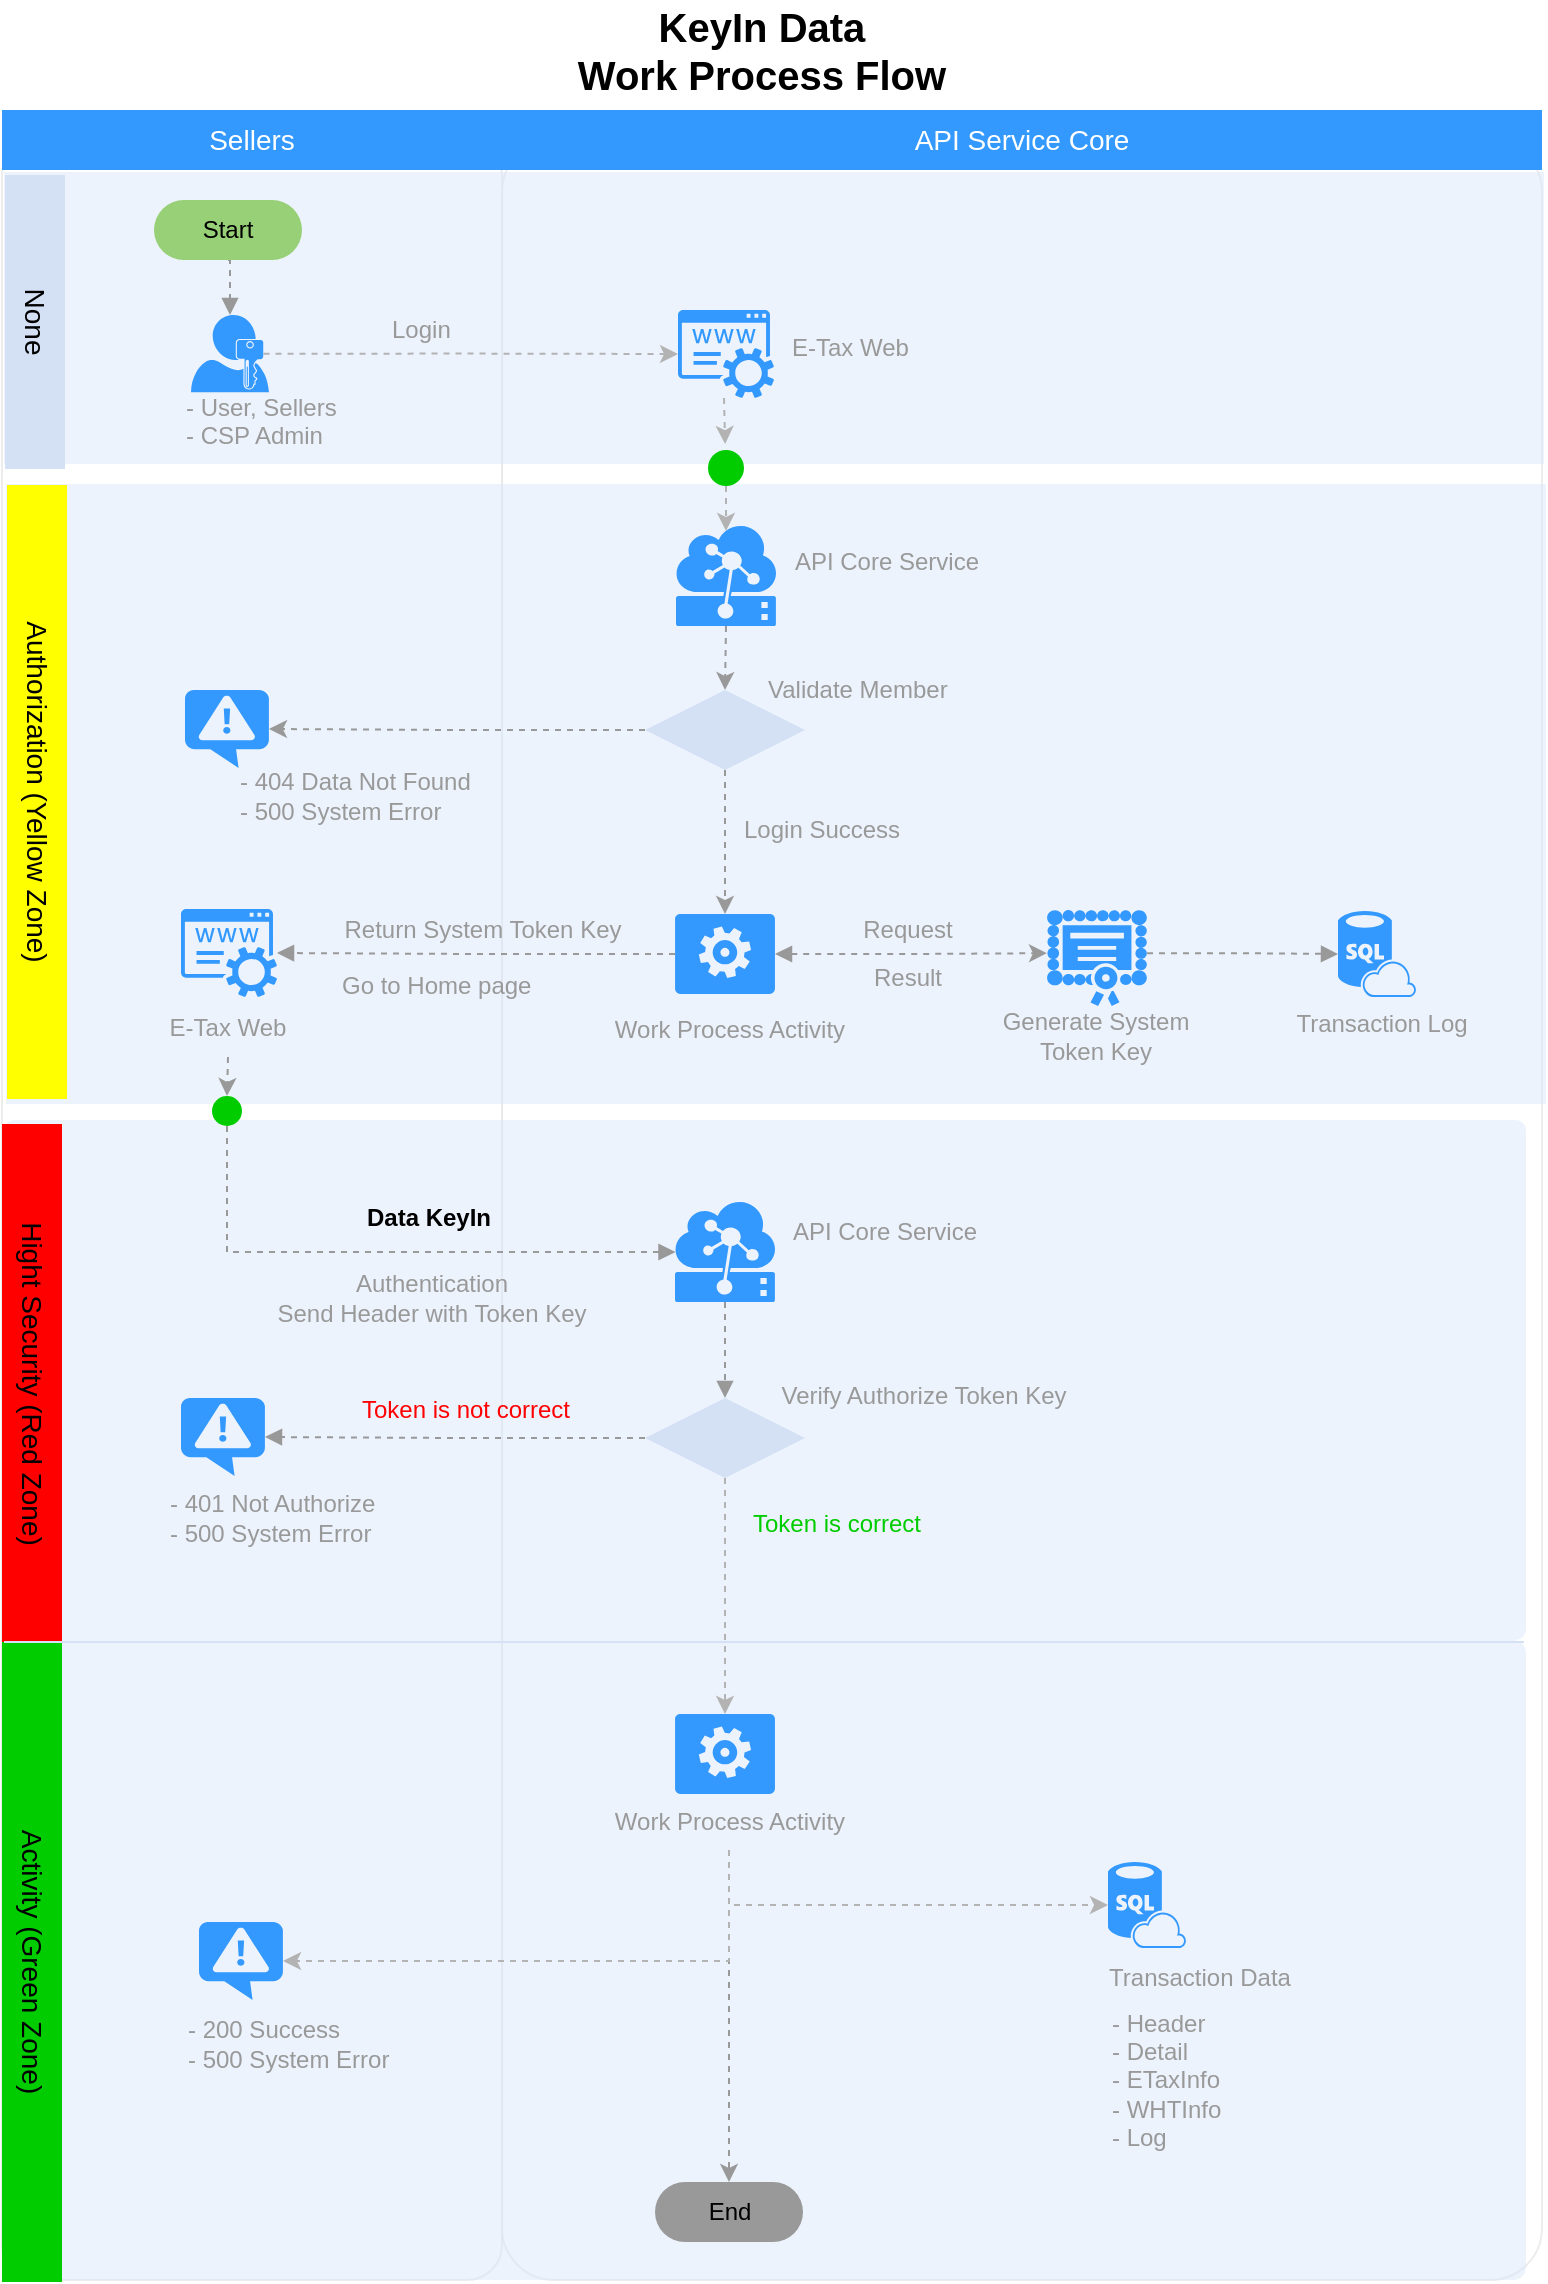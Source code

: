 <mxfile version="10.8.0" type="github"><diagram id="sG8xc5JFjJOHP6B5CX7v" name="Page-1"><mxGraphModel dx="825" dy="670" grid="1" gridSize="10" guides="1" tooltips="1" connect="1" arrows="1" fold="1" page="1" pageScale="1" pageWidth="827" pageHeight="1169" math="0" shadow="0"><root><mxCell id="0"/><mxCell id="1" parent="0"/><mxCell id="oGahyvVpYtA64wqIF5Fg-1" value="" style="rounded=1;whiteSpace=wrap;html=1;strokeColor=#E6E6E6;strokeWidth=1;fillColor=#FFFFFF;fontFamily=Helvetica;fontSize=14;fontColor=#FFB366;opacity=75;verticalAlign=top;fontStyle=1;arcSize=5;" parent="1" vertex="1"><mxGeometry x="290" y="80" width="520" height="1070" as="geometry"/></mxCell><mxCell id="oGahyvVpYtA64wqIF5Fg-2" value="" style="rounded=1;whiteSpace=wrap;html=1;strokeColor=#E6E6E6;strokeWidth=1;fillColor=#FFFFFF;fontFamily=Helvetica;fontSize=14;fontColor=#FFB366;opacity=75;verticalAlign=top;fontStyle=1;arcSize=7;" parent="1" vertex="1"><mxGeometry x="40" y="80" width="250" height="1070" as="geometry"/></mxCell><mxCell id="oGahyvVpYtA64wqIF5Fg-4" value="" style="rounded=1;whiteSpace=wrap;html=1;strokeColor=none;strokeWidth=1;fillColor=#dae8fc;fontSize=12;align=center;arcSize=2;opacity=50;" parent="1" vertex="1"><mxGeometry x="41" y="830" width="761" height="320" as="geometry"/></mxCell><mxCell id="oGahyvVpYtA64wqIF5Fg-5" value="" style="rounded=1;whiteSpace=wrap;html=1;strokeColor=none;strokeWidth=1;fillColor=#dae8fc;fontSize=12;align=center;arcSize=2;opacity=50;" parent="1" vertex="1"><mxGeometry x="41" y="570" width="761" height="260" as="geometry"/></mxCell><mxCell id="oGahyvVpYtA64wqIF5Fg-7" value="KeyIn Data&lt;br&gt;Work Process Flow" style="text;html=1;strokeColor=none;fillColor=none;align=center;verticalAlign=middle;whiteSpace=wrap;rounded=0;fontStyle=1;fontSize=20;" parent="1" vertex="1"><mxGeometry x="290" y="10" width="260" height="50" as="geometry"/></mxCell><mxCell id="oGahyvVpYtA64wqIF5Fg-8" style="edgeStyle=orthogonalEdgeStyle;rounded=0;orthogonalLoop=1;jettySize=auto;html=1;exitX=0.5;exitY=1;exitDx=0;exitDy=0;exitPerimeter=0;entryX=0.5;entryY=0;entryDx=0;entryDy=0;dashed=1;startArrow=none;startFill=0;endArrow=block;endFill=1;strokeColor=#999999;" parent="1" source="oGahyvVpYtA64wqIF5Fg-9" target="oGahyvVpYtA64wqIF5Fg-44" edge="1"><mxGeometry relative="1" as="geometry"/></mxCell><mxCell id="oGahyvVpYtA64wqIF5Fg-9" value="" style="shadow=0;dashed=0;html=1;strokeColor=none;labelPosition=center;verticalLabelPosition=bottom;verticalAlign=top;align=center;shape=mxgraph.mscae.cloud.iot_edge;fillColor=#3399FF;pointerEvents=1;fontSize=12;fontColor=#999999;" parent="1" vertex="1"><mxGeometry x="376.5" y="611" width="50" height="50" as="geometry"/></mxCell><mxCell id="oGahyvVpYtA64wqIF5Fg-10" value="" style="verticalLabelPosition=bottom;html=1;verticalAlign=top;align=center;strokeColor=none;fillColor=#3399FF;shape=mxgraph.azure.notification_topic;fontSize=12;fontColor=#999999;" parent="1" vertex="1"><mxGeometry x="129.5" y="709" width="42" height="39" as="geometry"/></mxCell><mxCell id="oGahyvVpYtA64wqIF5Fg-11" value="- 401 Not Authorize&lt;br&gt;- 500 System Error&lt;br&gt;" style="text;html=1;strokeColor=none;fillColor=none;align=left;verticalAlign=middle;whiteSpace=wrap;rounded=0;fontSize=12;fontColor=#999999;" parent="1" vertex="1"><mxGeometry x="122" y="742" width="143" height="54" as="geometry"/></mxCell><mxCell id="oGahyvVpYtA64wqIF5Fg-40" style="edgeStyle=orthogonalEdgeStyle;rounded=0;orthogonalLoop=1;jettySize=auto;html=1;exitX=0.5;exitY=1;exitDx=0;exitDy=0;entryX=0.005;entryY=0.5;entryDx=0;entryDy=0;dashed=1;startArrow=none;startFill=0;endArrow=block;endFill=1;strokeColor=#999999;entryPerimeter=0;" parent="1" source="WbGO0gZK_UnIdL3cxMLw-36" target="oGahyvVpYtA64wqIF5Fg-9" edge="1"><mxGeometry relative="1" as="geometry"><mxPoint x="368" y="622" as="targetPoint"/><mxPoint x="150" y="580" as="sourcePoint"/></mxGeometry></mxCell><mxCell id="oGahyvVpYtA64wqIF5Fg-43" style="edgeStyle=orthogonalEdgeStyle;rounded=0;orthogonalLoop=1;jettySize=auto;html=1;exitX=0;exitY=0.5;exitDx=0;exitDy=0;entryX=1;entryY=0.5;entryDx=0;entryDy=0;entryPerimeter=0;dashed=1;startArrow=none;startFill=0;endArrow=block;endFill=1;strokeColor=#999999;" parent="1" source="oGahyvVpYtA64wqIF5Fg-44" target="oGahyvVpYtA64wqIF5Fg-10" edge="1"><mxGeometry relative="1" as="geometry"/></mxCell><mxCell id="oGahyvVpYtA64wqIF5Fg-93" style="edgeStyle=orthogonalEdgeStyle;rounded=0;orthogonalLoop=1;jettySize=auto;html=1;exitX=0.5;exitY=1;exitDx=0;exitDy=0;entryX=0.5;entryY=0;entryDx=0;entryDy=0;entryPerimeter=0;dashed=1;strokeColor=#B3B3B3;fontColor=#97D077;" parent="1" source="oGahyvVpYtA64wqIF5Fg-44" target="oGahyvVpYtA64wqIF5Fg-77" edge="1"><mxGeometry relative="1" as="geometry"/></mxCell><mxCell id="oGahyvVpYtA64wqIF5Fg-44" value="" style="rhombus;whiteSpace=wrap;html=1;strokeColor=none;strokeWidth=1;fillColor=#D4E1F5;fontSize=12;fontColor=#999999;align=left;" parent="1" vertex="1"><mxGeometry x="361.5" y="709" width="80" height="40" as="geometry"/></mxCell><mxCell id="oGahyvVpYtA64wqIF5Fg-45" value="Data KeyIn&lt;br&gt;" style="text;html=1;strokeColor=none;fillColor=none;align=center;verticalAlign=middle;whiteSpace=wrap;rounded=0;fontSize=12;fontColor=#000000;fontStyle=1" parent="1" vertex="1"><mxGeometry x="157" y="602" width="193" height="34" as="geometry"/></mxCell><mxCell id="oGahyvVpYtA64wqIF5Fg-46" value="API Core Service" style="text;html=1;strokeColor=none;fillColor=none;align=center;verticalAlign=middle;whiteSpace=wrap;rounded=0;fontSize=12;fontColor=#999999;" parent="1" vertex="1"><mxGeometry x="431" y="611.5" width="101" height="29" as="geometry"/></mxCell><mxCell id="oGahyvVpYtA64wqIF5Fg-47" value="Token is correct" style="text;html=1;strokeColor=none;fillColor=none;align=center;verticalAlign=middle;whiteSpace=wrap;rounded=0;fontSize=12;fontColor=#00CC00;" parent="1" vertex="1"><mxGeometry x="407" y="757.5" width="101" height="29" as="geometry"/></mxCell><mxCell id="oGahyvVpYtA64wqIF5Fg-48" value="Verify Authorize Token Key" style="text;html=1;strokeColor=none;fillColor=none;align=center;verticalAlign=middle;whiteSpace=wrap;rounded=0;fontSize=12;fontColor=#999999;" parent="1" vertex="1"><mxGeometry x="421" y="693" width="160" height="29" as="geometry"/></mxCell><mxCell id="oGahyvVpYtA64wqIF5Fg-49" value="Token is not correct" style="text;html=1;strokeColor=none;fillColor=none;align=center;verticalAlign=middle;whiteSpace=wrap;rounded=0;fontSize=12;fontColor=#FF0000;" parent="1" vertex="1"><mxGeometry x="210" y="700" width="124" height="29" as="geometry"/></mxCell><mxCell id="oGahyvVpYtA64wqIF5Fg-58" value="End" style="rounded=1;whiteSpace=wrap;html=1;fontColor=#000000;align=center;arcSize=50;labelBackgroundColor=none;fillColor=#999999;strokeColor=none;" parent="1" vertex="1"><mxGeometry x="366.5" y="1101" width="74" height="30" as="geometry"/></mxCell><mxCell id="oGahyvVpYtA64wqIF5Fg-63" value="Hight Security (Red Zone)" style="whiteSpace=wrap;html=1;dashed=1;strokeColor=none;strokeWidth=2;fillColor=#FF0000;fontFamily=Helvetica;fontSize=14;fontColor=#000000;fontStyle=0;rotation=90;" parent="1" vertex="1"><mxGeometry x="-75" y="687" width="260" height="30" as="geometry"/></mxCell><mxCell id="oGahyvVpYtA64wqIF5Fg-75" value="Activity (Green Zone)" style="whiteSpace=wrap;html=1;dashed=1;strokeColor=none;strokeWidth=2;fillColor=#00CC00;fontFamily=Helvetica;fontSize=14;fontColor=#000000;fontStyle=0;rotation=90;" parent="1" vertex="1"><mxGeometry x="-105" y="976" width="320" height="30" as="geometry"/></mxCell><mxCell id="oGahyvVpYtA64wqIF5Fg-76" value="" style="group" parent="1" vertex="1" connectable="0"><mxGeometry x="323.5" y="867" width="160" height="68" as="geometry"/></mxCell><mxCell id="oGahyvVpYtA64wqIF5Fg-77" value="" style="verticalLabelPosition=bottom;html=1;verticalAlign=top;align=center;strokeColor=none;fillColor=#3399FF;shape=mxgraph.azure.worker_role;fontSize=12;fontColor=#999999;" parent="oGahyvVpYtA64wqIF5Fg-76" vertex="1"><mxGeometry x="53" width="50" height="40" as="geometry"/></mxCell><mxCell id="oGahyvVpYtA64wqIF5Fg-78" value="Work Process Activity&lt;br&gt;" style="text;html=1;strokeColor=none;fillColor=none;align=center;verticalAlign=middle;whiteSpace=wrap;rounded=0;fontSize=12;fontColor=#999999;" parent="oGahyvVpYtA64wqIF5Fg-76" vertex="1"><mxGeometry y="39" width="160" height="29" as="geometry"/></mxCell><mxCell id="oGahyvVpYtA64wqIF5Fg-79" style="edgeStyle=orthogonalEdgeStyle;rounded=0;orthogonalLoop=1;jettySize=auto;html=1;exitX=0.5;exitY=1;exitDx=0;exitDy=0;entryX=0.5;entryY=0;entryDx=0;entryDy=0;strokeColor=#999999;dashed=1;" parent="1" source="oGahyvVpYtA64wqIF5Fg-78" target="oGahyvVpYtA64wqIF5Fg-58" edge="1"><mxGeometry relative="1" as="geometry"/></mxCell><mxCell id="oGahyvVpYtA64wqIF5Fg-81" value="Sellers" style="whiteSpace=wrap;html=1;dashed=1;strokeColor=none;strokeWidth=2;fillColor=#3399FF;fontFamily=Helvetica;fontSize=14;fontColor=#FFFFFF;fontStyle=0" parent="1" vertex="1"><mxGeometry x="40" y="65" width="250" height="30" as="geometry"/></mxCell><mxCell id="oGahyvVpYtA64wqIF5Fg-82" value="API Service Core" style="whiteSpace=wrap;html=1;dashed=1;strokeColor=none;strokeWidth=2;fillColor=#3399FF;fontFamily=Helvetica;fontSize=14;fontColor=#FFFFFF;fontStyle=0" parent="1" vertex="1"><mxGeometry x="290" y="65" width="520" height="30" as="geometry"/></mxCell><mxCell id="oGahyvVpYtA64wqIF5Fg-84" value="Authentication&lt;br&gt;Send Header with Token Key" style="text;html=1;strokeColor=none;fillColor=none;align=center;verticalAlign=middle;whiteSpace=wrap;rounded=0;fontSize=12;fontColor=#999999;" parent="1" vertex="1"><mxGeometry x="170" y="641" width="170" height="35" as="geometry"/></mxCell><mxCell id="oGahyvVpYtA64wqIF5Fg-85" value="" style="endArrow=none;html=1;strokeColor=#D4E1F5;fontColor=#000000;" parent="1" edge="1"><mxGeometry width="50" height="50" relative="1" as="geometry"><mxPoint x="41" y="831" as="sourcePoint"/><mxPoint x="801" y="831" as="targetPoint"/></mxGeometry></mxCell><mxCell id="oGahyvVpYtA64wqIF5Fg-86" value="Transaction Data" style="text;html=1;strokeColor=none;fillColor=none;align=center;verticalAlign=middle;whiteSpace=wrap;rounded=0;fontSize=12;fontColor=#999999;" parent="1" vertex="1"><mxGeometry x="584.5" y="984" width="108" height="29" as="geometry"/></mxCell><mxCell id="oGahyvVpYtA64wqIF5Fg-87" value="" style="verticalLabelPosition=bottom;html=1;verticalAlign=top;align=center;strokeColor=none;fillColor=#3399FF;shape=mxgraph.azure.sql_database_sql_azure;fontSize=12;fontColor=#999999;" parent="1" vertex="1"><mxGeometry x="593" y="941" width="39" height="43" as="geometry"/></mxCell><mxCell id="oGahyvVpYtA64wqIF5Fg-88" value="- Header&lt;br&gt;- Detail&lt;br&gt;- ETaxInfo&lt;br&gt;- WHTInfo&lt;br&gt;- Log&lt;br&gt;" style="text;html=1;strokeColor=none;fillColor=none;align=left;verticalAlign=middle;whiteSpace=wrap;rounded=0;fontSize=12;fontColor=#999999;" parent="1" vertex="1"><mxGeometry x="593" y="1013" width="103" height="74" as="geometry"/></mxCell><mxCell id="oGahyvVpYtA64wqIF5Fg-89" value="" style="verticalLabelPosition=bottom;html=1;verticalAlign=top;align=center;strokeColor=none;fillColor=#3399FF;shape=mxgraph.azure.notification_topic;fontSize=12;fontColor=#999999;" parent="1" vertex="1"><mxGeometry x="138.5" y="971" width="42" height="39" as="geometry"/></mxCell><mxCell id="oGahyvVpYtA64wqIF5Fg-90" value="- 200 Success&lt;br&gt;- 500 System Error&lt;br&gt;" style="text;html=1;strokeColor=none;fillColor=none;align=left;verticalAlign=middle;whiteSpace=wrap;rounded=0;fontSize=12;fontColor=#999999;" parent="1" vertex="1"><mxGeometry x="131" y="1003" width="143" height="57" as="geometry"/></mxCell><mxCell id="oGahyvVpYtA64wqIF5Fg-94" style="edgeStyle=orthogonalEdgeStyle;rounded=0;orthogonalLoop=1;jettySize=auto;html=1;exitX=0.5;exitY=1;exitDx=0;exitDy=0;entryX=0;entryY=0.5;entryDx=0;entryDy=0;entryPerimeter=0;dashed=1;strokeColor=#B3B3B3;fontColor=#97D077;" parent="1" source="oGahyvVpYtA64wqIF5Fg-78" target="oGahyvVpYtA64wqIF5Fg-87" edge="1"><mxGeometry relative="1" as="geometry"><Array as="points"><mxPoint x="404" y="963"/></Array></mxGeometry></mxCell><mxCell id="oGahyvVpYtA64wqIF5Fg-95" style="edgeStyle=orthogonalEdgeStyle;rounded=0;orthogonalLoop=1;jettySize=auto;html=1;exitX=0.5;exitY=1;exitDx=0;exitDy=0;entryX=1;entryY=0.5;entryDx=0;entryDy=0;entryPerimeter=0;dashed=1;strokeColor=#B3B3B3;fontColor=#97D077;" parent="1" source="oGahyvVpYtA64wqIF5Fg-78" target="oGahyvVpYtA64wqIF5Fg-89" edge="1"><mxGeometry relative="1" as="geometry"/></mxCell><mxCell id="WbGO0gZK_UnIdL3cxMLw-1" value="" style="rounded=1;whiteSpace=wrap;html=1;strokeColor=none;strokeWidth=1;fillColor=#dae8fc;fontSize=12;align=center;arcSize=0;opacity=50;" vertex="1" parent="1"><mxGeometry x="41" y="96" width="770" height="146" as="geometry"/></mxCell><mxCell id="WbGO0gZK_UnIdL3cxMLw-2" value="" style="rounded=1;whiteSpace=wrap;html=1;strokeColor=none;strokeWidth=1;fillColor=#dae8fc;fontSize=12;align=center;arcSize=0;opacity=50;" vertex="1" parent="1"><mxGeometry x="42" y="252" width="770" height="310" as="geometry"/></mxCell><mxCell id="WbGO0gZK_UnIdL3cxMLw-3" value="Login" style="text;html=1;strokeColor=none;fillColor=none;align=left;verticalAlign=middle;whiteSpace=wrap;rounded=0;fontSize=12;fontColor=#999999;" vertex="1" parent="1"><mxGeometry x="233" y="165" width="59" height="20" as="geometry"/></mxCell><mxCell id="WbGO0gZK_UnIdL3cxMLw-4" value="" style="group" vertex="1" connectable="0" parent="1"><mxGeometry x="677" y="455.5" width="108" height="79" as="geometry"/></mxCell><mxCell id="WbGO0gZK_UnIdL3cxMLw-5" value="" style="group" vertex="1" connectable="0" parent="WbGO0gZK_UnIdL3cxMLw-4"><mxGeometry width="108" height="79" as="geometry"/></mxCell><mxCell id="WbGO0gZK_UnIdL3cxMLw-6" value="Transaction Log" style="text;html=1;strokeColor=none;fillColor=none;align=center;verticalAlign=middle;whiteSpace=wrap;rounded=0;fontSize=12;fontColor=#999999;" vertex="1" parent="WbGO0gZK_UnIdL3cxMLw-5"><mxGeometry x="-1" y="52" width="108" height="29" as="geometry"/></mxCell><mxCell id="WbGO0gZK_UnIdL3cxMLw-7" value="" style="verticalLabelPosition=bottom;html=1;verticalAlign=top;align=center;strokeColor=none;fillColor=#3399FF;shape=mxgraph.azure.sql_database_sql_azure;fontSize=12;fontColor=#999999;" vertex="1" parent="WbGO0gZK_UnIdL3cxMLw-5"><mxGeometry x="31" y="10" width="39" height="43" as="geometry"/></mxCell><mxCell id="WbGO0gZK_UnIdL3cxMLw-8" style="edgeStyle=orthogonalEdgeStyle;rounded=0;orthogonalLoop=1;jettySize=auto;html=1;exitX=0.5;exitY=1;exitDx=0;exitDy=0;exitPerimeter=0;entryX=0.5;entryY=0;entryDx=0;entryDy=0;dashed=1;strokeColor=#999999;" edge="1" parent="1" source="WbGO0gZK_UnIdL3cxMLw-9" target="WbGO0gZK_UnIdL3cxMLw-32"><mxGeometry relative="1" as="geometry"/></mxCell><mxCell id="WbGO0gZK_UnIdL3cxMLw-9" value="" style="shadow=0;dashed=0;html=1;strokeColor=none;labelPosition=center;verticalLabelPosition=bottom;verticalAlign=top;align=center;shape=mxgraph.mscae.cloud.iot_edge;fillColor=#3399FF;pointerEvents=1;fontSize=12;fontColor=#999999;" vertex="1" parent="1"><mxGeometry x="377" y="273" width="50" height="50" as="geometry"/></mxCell><mxCell id="WbGO0gZK_UnIdL3cxMLw-10" value="API Core Service" style="text;html=1;strokeColor=none;fillColor=none;align=center;verticalAlign=middle;whiteSpace=wrap;rounded=0;fontSize=12;fontColor=#999999;" vertex="1" parent="1"><mxGeometry x="432" y="276.5" width="101" height="29" as="geometry"/></mxCell><mxCell id="WbGO0gZK_UnIdL3cxMLw-11" value="" style="group" vertex="1" connectable="0" parent="1"><mxGeometry x="323.5" y="467" width="160" height="72" as="geometry"/></mxCell><mxCell id="WbGO0gZK_UnIdL3cxMLw-12" value="" style="verticalLabelPosition=bottom;html=1;verticalAlign=top;align=center;strokeColor=none;fillColor=#3399FF;shape=mxgraph.azure.worker_role;fontSize=12;fontColor=#999999;" vertex="1" parent="WbGO0gZK_UnIdL3cxMLw-11"><mxGeometry x="53" width="50" height="40" as="geometry"/></mxCell><mxCell id="WbGO0gZK_UnIdL3cxMLw-13" value="Work Process Activity&lt;br&gt;" style="text;html=1;strokeColor=none;fillColor=none;align=center;verticalAlign=middle;whiteSpace=wrap;rounded=0;fontSize=12;fontColor=#999999;" vertex="1" parent="WbGO0gZK_UnIdL3cxMLw-11"><mxGeometry y="43" width="160" height="29" as="geometry"/></mxCell><mxCell id="WbGO0gZK_UnIdL3cxMLw-14" value="" style="group" vertex="1" connectable="0" parent="1"><mxGeometry x="529.5" y="458.5" width="114" height="81" as="geometry"/></mxCell><mxCell id="WbGO0gZK_UnIdL3cxMLw-15" value="" style="group" vertex="1" connectable="0" parent="WbGO0gZK_UnIdL3cxMLw-14"><mxGeometry width="114" height="81" as="geometry"/></mxCell><mxCell id="WbGO0gZK_UnIdL3cxMLw-16" value="Generate System Token Key&lt;br&gt;" style="text;html=1;strokeColor=none;fillColor=none;align=center;verticalAlign=middle;whiteSpace=wrap;rounded=0;fontSize=12;fontColor=#999999;" vertex="1" parent="WbGO0gZK_UnIdL3cxMLw-15"><mxGeometry y="54" width="114" height="30" as="geometry"/></mxCell><mxCell id="WbGO0gZK_UnIdL3cxMLw-17" value="" style="pointerEvents=1;shadow=0;dashed=0;html=1;strokeColor=none;labelPosition=center;verticalLabelPosition=bottom;verticalAlign=top;align=center;shape=mxgraph.mscae.intune.inventory_license;fillColor=#3399FF;fontSize=14;" vertex="1" parent="WbGO0gZK_UnIdL3cxMLw-14"><mxGeometry x="33" y="6.5" width="50" height="48" as="geometry"/></mxCell><mxCell id="WbGO0gZK_UnIdL3cxMLw-18" style="edgeStyle=orthogonalEdgeStyle;rounded=0;orthogonalLoop=1;jettySize=auto;html=1;exitX=1;exitY=0.5;exitDx=0;exitDy=0;exitPerimeter=0;entryX=0;entryY=0.45;entryDx=0;entryDy=0;entryPerimeter=0;dashed=1;strokeColor=#999999;startArrow=block;startFill=1;" edge="1" parent="1" source="WbGO0gZK_UnIdL3cxMLw-12" target="WbGO0gZK_UnIdL3cxMLw-17"><mxGeometry relative="1" as="geometry"/></mxCell><mxCell id="WbGO0gZK_UnIdL3cxMLw-19" value="Request" style="text;html=1;strokeColor=none;fillColor=none;align=center;verticalAlign=middle;whiteSpace=wrap;rounded=0;fontSize=12;fontColor=#999999;" vertex="1" parent="1"><mxGeometry x="463" y="465" width="60" height="20" as="geometry"/></mxCell><mxCell id="WbGO0gZK_UnIdL3cxMLw-20" value="Result" style="text;html=1;strokeColor=none;fillColor=none;align=center;verticalAlign=middle;whiteSpace=wrap;rounded=0;fontSize=12;fontColor=#999999;" vertex="1" parent="1"><mxGeometry x="463" y="489" width="60" height="20" as="geometry"/></mxCell><mxCell id="WbGO0gZK_UnIdL3cxMLw-21" style="edgeStyle=orthogonalEdgeStyle;rounded=0;orthogonalLoop=1;jettySize=auto;html=1;exitX=0;exitY=0.5;exitDx=0;exitDy=0;exitPerimeter=0;dashed=1;startArrow=none;startFill=0;strokeColor=#999999;endArrow=block;endFill=1;" edge="1" parent="1" source="WbGO0gZK_UnIdL3cxMLw-12" target="WbGO0gZK_UnIdL3cxMLw-23"><mxGeometry relative="1" as="geometry"><mxPoint x="173" y="487" as="targetPoint"/></mxGeometry></mxCell><mxCell id="WbGO0gZK_UnIdL3cxMLw-22" value="" style="group" vertex="1" connectable="0" parent="1"><mxGeometry x="98" y="464.5" width="110" height="74" as="geometry"/></mxCell><mxCell id="WbGO0gZK_UnIdL3cxMLw-23" value="" style="pointerEvents=1;shadow=0;dashed=0;html=1;strokeColor=none;fillColor=#3399FF;labelPosition=center;verticalLabelPosition=bottom;verticalAlign=top;outlineConnect=0;align=center;shape=mxgraph.office.services.registrar_service;" vertex="1" parent="WbGO0gZK_UnIdL3cxMLw-22"><mxGeometry x="31.5" width="48" height="44" as="geometry"/></mxCell><mxCell id="WbGO0gZK_UnIdL3cxMLw-24" value="E-Tax Web" style="text;html=1;strokeColor=none;fillColor=none;align=center;verticalAlign=middle;whiteSpace=wrap;rounded=0;fontSize=12;fontColor=#999999;" vertex="1" parent="WbGO0gZK_UnIdL3cxMLw-22"><mxGeometry y="44" width="110" height="30" as="geometry"/></mxCell><mxCell id="WbGO0gZK_UnIdL3cxMLw-25" value="Return System Token Key&lt;br&gt;" style="text;html=1;strokeColor=none;fillColor=none;align=center;verticalAlign=middle;whiteSpace=wrap;rounded=0;fontSize=12;fontColor=#999999;" vertex="1" parent="1"><mxGeometry x="190" y="462.5" width="181" height="24" as="geometry"/></mxCell><mxCell id="WbGO0gZK_UnIdL3cxMLw-26" style="edgeStyle=orthogonalEdgeStyle;rounded=0;orthogonalLoop=1;jettySize=auto;html=1;exitX=1;exitY=0.45;exitDx=0;exitDy=0;exitPerimeter=0;entryX=0;entryY=0.5;entryDx=0;entryDy=0;entryPerimeter=0;dashed=1;startArrow=none;startFill=0;endArrow=block;endFill=1;strokeColor=#999999;" edge="1" parent="1" source="WbGO0gZK_UnIdL3cxMLw-17" target="WbGO0gZK_UnIdL3cxMLw-7"><mxGeometry relative="1" as="geometry"/></mxCell><mxCell id="WbGO0gZK_UnIdL3cxMLw-27" style="edgeStyle=orthogonalEdgeStyle;rounded=0;orthogonalLoop=1;jettySize=auto;html=1;exitX=0.5;exitY=1;exitDx=0;exitDy=0;entryX=0.5;entryY=0;entryDx=0;entryDy=0;entryPerimeter=0;dashed=1;startArrow=none;startFill=0;endArrow=block;endFill=1;strokeColor=#999999;fontColor=#000000;" edge="1" parent="1" source="WbGO0gZK_UnIdL3cxMLw-28" target="WbGO0gZK_UnIdL3cxMLw-42"><mxGeometry relative="1" as="geometry"/></mxCell><mxCell id="WbGO0gZK_UnIdL3cxMLw-28" value="Start" style="rounded=1;whiteSpace=wrap;html=1;fontColor=#000000;align=center;arcSize=50;labelBackgroundColor=none;fillColor=#97D077;strokeColor=none;" vertex="1" parent="1"><mxGeometry x="116" y="110" width="74" height="30" as="geometry"/></mxCell><mxCell id="WbGO0gZK_UnIdL3cxMLw-29" value="Login Success&lt;br&gt;" style="text;html=1;strokeColor=none;fillColor=none;align=left;verticalAlign=middle;whiteSpace=wrap;rounded=0;fontSize=12;fontColor=#999999;" vertex="1" parent="1"><mxGeometry x="409" y="408" width="102" height="34" as="geometry"/></mxCell><mxCell id="WbGO0gZK_UnIdL3cxMLw-30" style="edgeStyle=orthogonalEdgeStyle;rounded=0;orthogonalLoop=1;jettySize=auto;html=1;exitX=0.5;exitY=1;exitDx=0;exitDy=0;entryX=0.5;entryY=0;entryDx=0;entryDy=0;entryPerimeter=0;dashed=1;strokeColor=#999999;fontColor=#00CC00;" edge="1" parent="1" source="WbGO0gZK_UnIdL3cxMLw-32" target="WbGO0gZK_UnIdL3cxMLw-12"><mxGeometry relative="1" as="geometry"/></mxCell><mxCell id="WbGO0gZK_UnIdL3cxMLw-31" style="edgeStyle=orthogonalEdgeStyle;rounded=0;orthogonalLoop=1;jettySize=auto;html=1;exitX=0;exitY=0.5;exitDx=0;exitDy=0;entryX=1;entryY=0.5;entryDx=0;entryDy=0;entryPerimeter=0;dashed=1;strokeColor=#999999;fontColor=#00CC00;" edge="1" parent="1" source="WbGO0gZK_UnIdL3cxMLw-32" target="WbGO0gZK_UnIdL3cxMLw-33"><mxGeometry relative="1" as="geometry"/></mxCell><mxCell id="WbGO0gZK_UnIdL3cxMLw-32" value="" style="rhombus;whiteSpace=wrap;html=1;strokeColor=none;strokeWidth=1;fillColor=#D4E1F5;fontSize=12;fontColor=#999999;align=left;" vertex="1" parent="1"><mxGeometry x="361.5" y="355" width="80" height="40" as="geometry"/></mxCell><mxCell id="WbGO0gZK_UnIdL3cxMLw-33" value="" style="verticalLabelPosition=bottom;html=1;verticalAlign=top;align=center;strokeColor=none;fillColor=#3399FF;shape=mxgraph.azure.notification_topic;fontSize=12;fontColor=#999999;" vertex="1" parent="1"><mxGeometry x="131.5" y="355" width="42" height="39" as="geometry"/></mxCell><mxCell id="WbGO0gZK_UnIdL3cxMLw-34" value="- 404 Data Not Found&lt;br&gt;- 500 System Error&lt;br&gt;" style="text;html=1;strokeColor=none;fillColor=none;align=left;verticalAlign=middle;whiteSpace=wrap;rounded=0;fontSize=12;fontColor=#999999;" vertex="1" parent="1"><mxGeometry x="157" y="390" width="143" height="35" as="geometry"/></mxCell><mxCell id="WbGO0gZK_UnIdL3cxMLw-35" value="Validate Member&lt;br&gt;" style="text;html=1;strokeColor=none;fillColor=none;align=left;verticalAlign=middle;whiteSpace=wrap;rounded=0;fontSize=12;fontColor=#999999;" vertex="1" parent="1"><mxGeometry x="421" y="338" width="102" height="34" as="geometry"/></mxCell><mxCell id="WbGO0gZK_UnIdL3cxMLw-36" value="" style="ellipse;whiteSpace=wrap;html=1;aspect=fixed;fillColor=#00CC00;fontColor=#000000;align=center;strokeColor=none;" vertex="1" parent="1"><mxGeometry x="145" y="558" width="15" height="15" as="geometry"/></mxCell><mxCell id="WbGO0gZK_UnIdL3cxMLw-37" style="edgeStyle=orthogonalEdgeStyle;rounded=0;orthogonalLoop=1;jettySize=auto;html=1;exitX=0.5;exitY=1;exitDx=0;exitDy=0;entryX=0.5;entryY=0;entryDx=0;entryDy=0;dashed=1;strokeColor=#999999;fontColor=#000000;" edge="1" parent="1" source="WbGO0gZK_UnIdL3cxMLw-24" target="WbGO0gZK_UnIdL3cxMLw-36"><mxGeometry relative="1" as="geometry"/></mxCell><mxCell id="WbGO0gZK_UnIdL3cxMLw-38" value="Authorization (Yellow Zone)" style="whiteSpace=wrap;html=1;dashed=1;strokeColor=none;strokeWidth=2;fillColor=#FFFF00;fontFamily=Helvetica;fontSize=14;fontColor=#000000;fontStyle=0;rotation=90;" vertex="1" parent="1"><mxGeometry x="-96" y="391" width="307" height="30" as="geometry"/></mxCell><mxCell id="WbGO0gZK_UnIdL3cxMLw-39" value="Go to Home page" style="text;html=1;strokeColor=none;fillColor=none;align=left;verticalAlign=middle;whiteSpace=wrap;rounded=0;fontSize=12;fontColor=#999999;" vertex="1" parent="1"><mxGeometry x="208" y="488.5" width="124" height="29" as="geometry"/></mxCell><mxCell id="WbGO0gZK_UnIdL3cxMLw-40" value="&lt;font color=&quot;#999999&quot; style=&quot;font-size: 12px&quot;&gt;- User, Sellers&lt;br&gt;- CSP Admin&lt;br&gt;&lt;br&gt;&lt;/font&gt;" style="text;html=1;strokeColor=none;fillColor=none;align=left;verticalAlign=middle;whiteSpace=wrap;rounded=0;fontSize=12;" vertex="1" parent="1"><mxGeometry x="129.5" y="208" width="120" height="40" as="geometry"/></mxCell><mxCell id="WbGO0gZK_UnIdL3cxMLw-41" style="edgeStyle=orthogonalEdgeStyle;rounded=0;orthogonalLoop=1;jettySize=auto;html=1;exitX=0.93;exitY=0.5;exitDx=0;exitDy=0;exitPerimeter=0;dashed=1;strokeColor=#B3B3B3;" edge="1" parent="1" source="WbGO0gZK_UnIdL3cxMLw-42" target="WbGO0gZK_UnIdL3cxMLw-47"><mxGeometry relative="1" as="geometry"/></mxCell><mxCell id="WbGO0gZK_UnIdL3cxMLw-42" value="" style="pointerEvents=1;shadow=0;dashed=0;html=1;strokeColor=none;labelPosition=center;verticalLabelPosition=bottom;verticalAlign=top;align=center;shape=mxgraph.mscae.enterprise.user_permissions;fillColor=#3399FF;fontSize=14;" vertex="1" parent="1"><mxGeometry x="134.5" y="167.5" width="39" height="38.678" as="geometry"/></mxCell><mxCell id="WbGO0gZK_UnIdL3cxMLw-43" value="None" style="whiteSpace=wrap;html=1;dashed=1;strokeColor=none;strokeWidth=2;fillColor=#D4E1F5;fontFamily=Helvetica;fontSize=14;fontColor=#000000;fontStyle=0;rotation=90;" vertex="1" parent="1"><mxGeometry x="-17" y="156" width="147" height="30" as="geometry"/></mxCell><mxCell id="WbGO0gZK_UnIdL3cxMLw-44" style="edgeStyle=orthogonalEdgeStyle;rounded=0;orthogonalLoop=1;jettySize=auto;html=1;exitX=0.5;exitY=1;exitDx=0;exitDy=0;entryX=0.5;entryY=0.05;entryDx=0;entryDy=0;entryPerimeter=0;dashed=1;strokeColor=#B3B3B3;" edge="1" parent="1" source="WbGO0gZK_UnIdL3cxMLw-45" target="WbGO0gZK_UnIdL3cxMLw-9"><mxGeometry relative="1" as="geometry"/></mxCell><mxCell id="WbGO0gZK_UnIdL3cxMLw-45" value="" style="ellipse;whiteSpace=wrap;html=1;aspect=fixed;fillColor=#00CC00;fontColor=#000000;align=center;strokeColor=none;" vertex="1" parent="1"><mxGeometry x="393" y="235" width="18" height="18" as="geometry"/></mxCell><mxCell id="WbGO0gZK_UnIdL3cxMLw-46" value="" style="edgeStyle=orthogonalEdgeStyle;rounded=0;orthogonalLoop=1;jettySize=auto;html=1;dashed=1;strokeColor=#B3B3B3;" edge="1" parent="1"><mxGeometry relative="1" as="geometry"><mxPoint x="401" y="209" as="sourcePoint"/><mxPoint x="401.571" y="232" as="targetPoint"/></mxGeometry></mxCell><mxCell id="WbGO0gZK_UnIdL3cxMLw-47" value="" style="pointerEvents=1;shadow=0;dashed=0;html=1;strokeColor=none;fillColor=#3399FF;labelPosition=center;verticalLabelPosition=bottom;verticalAlign=top;outlineConnect=0;align=center;shape=mxgraph.office.services.registrar_service;" vertex="1" parent="1"><mxGeometry x="378" y="165" width="48" height="44" as="geometry"/></mxCell><mxCell id="WbGO0gZK_UnIdL3cxMLw-48" value="E-Tax Web" style="text;html=1;strokeColor=none;fillColor=none;align=left;verticalAlign=middle;whiteSpace=wrap;rounded=0;fontSize=12;fontColor=#999999;" vertex="1" parent="1"><mxGeometry x="433" y="169" width="110" height="30" as="geometry"/></mxCell></root></mxGraphModel></diagram></mxfile>